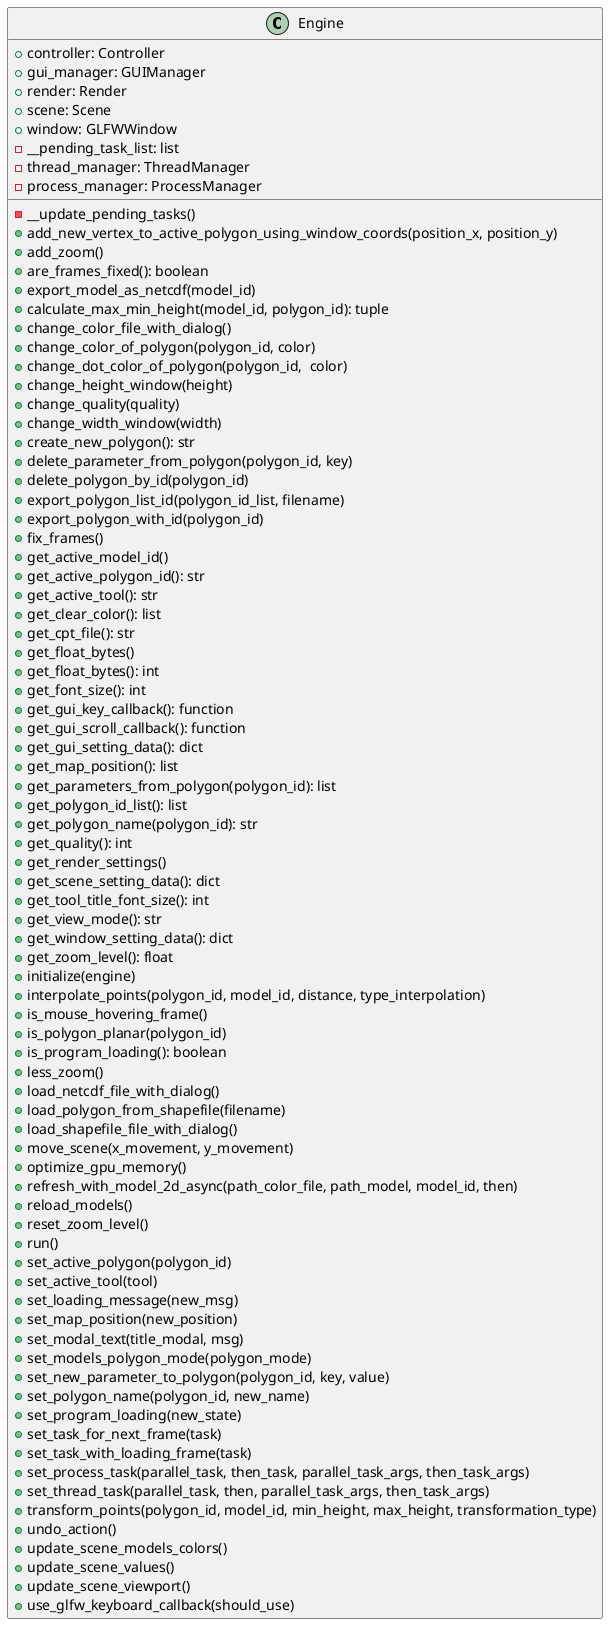 @startuml
class Engine {
    + controller: Controller
    + gui_manager: GUIManager
    + render: Render
    + scene: Scene
    + window: GLFWWindow
    - __pending_task_list: list
    - thread_manager: ThreadManager
    - process_manager: ProcessManager

    - __update_pending_tasks()
    + add_new_vertex_to_active_polygon_using_window_coords(position_x, position_y)
    + add_zoom()
    + are_frames_fixed(): boolean
    + export_model_as_netcdf(model_id)
    + calculate_max_min_height(model_id, polygon_id): tuple
    + change_color_file_with_dialog()
    + change_color_of_polygon(polygon_id, color)
    + change_dot_color_of_polygon(polygon_id,  color)
    + change_height_window(height)
    + change_quality(quality)
    + change_width_window(width)
    + create_new_polygon(): str
    + delete_parameter_from_polygon(polygon_id, key)
    + delete_polygon_by_id(polygon_id)
    + export_polygon_list_id(polygon_id_list, filename)
    + export_polygon_with_id(polygon_id)
    + fix_frames()
    + get_active_model_id()
    + get_active_polygon_id(): str
    + get_active_tool(): str
    + get_clear_color(): list
    + get_cpt_file(): str
    + get_float_bytes()
    + get_float_bytes(): int
    + get_font_size(): int
    + get_gui_key_callback(): function
    + get_gui_scroll_callback(): function
    + get_gui_setting_data(): dict
    + get_map_position(): list
    + get_parameters_from_polygon(polygon_id): list
    + get_polygon_id_list(): list
    + get_polygon_name(polygon_id): str
    + get_quality(): int
    + get_render_settings()
    + get_scene_setting_data(): dict
    + get_tool_title_font_size(): int
    + get_view_mode(): str
    + get_window_setting_data(): dict
    + get_zoom_level(): float
    + initialize(engine)
    + interpolate_points(polygon_id, model_id, distance, type_interpolation)
    + is_mouse_hovering_frame()
    + is_polygon_planar(polygon_id)
    + is_program_loading(): boolean
    + less_zoom()
    + load_netcdf_file_with_dialog()
    + load_polygon_from_shapefile(filename)
    + load_shapefile_file_with_dialog()
    + move_scene(x_movement, y_movement)
    + optimize_gpu_memory()
    + refresh_with_model_2d_async(path_color_file, path_model, model_id, then)
    + reload_models()
    + reset_zoom_level()
    + run()
    + set_active_polygon(polygon_id)
    + set_active_tool(tool)
    + set_loading_message(new_msg)
    + set_map_position(new_position)
    + set_modal_text(title_modal, msg)
    + set_models_polygon_mode(polygon_mode)
    + set_new_parameter_to_polygon(polygon_id, key, value)
    + set_polygon_name(polygon_id, new_name)
    + set_program_loading(new_state)
    + set_task_for_next_frame(task)
    + set_task_with_loading_frame(task)
    + set_process_task(parallel_task, then_task, parallel_task_args, then_task_args)
    + set_thread_task(parallel_task, then, parallel_task_args, then_task_args)
    + transform_points(polygon_id, model_id, min_height, max_height, transformation_type)
    + undo_action()
    + update_scene_models_colors()
    + update_scene_values()
    + update_scene_viewport()
    + use_glfw_keyboard_callback(should_use)
}

@enduml